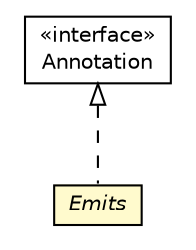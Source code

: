 #!/usr/local/bin/dot
#
# Class diagram 
# Generated by UMLGraph version R5_6-24-gf6e263 (http://www.umlgraph.org/)
#

digraph G {
	edge [fontname="Helvetica",fontsize=10,labelfontname="Helvetica",labelfontsize=10];
	node [fontname="Helvetica",fontsize=10,shape=plaintext];
	nodesep=0.25;
	ranksep=0.5;
	// net.trajano.jetng.apt.Emits
	c28 [label=<<table title="net.trajano.jetng.apt.Emits" border="0" cellborder="1" cellspacing="0" cellpadding="2" port="p" bgcolor="lemonChiffon" href="./Emits.html">
		<tr><td><table border="0" cellspacing="0" cellpadding="1">
<tr><td align="center" balign="center"><font face="Helvetica-Oblique"> Emits </font></td></tr>
		</table></td></tr>
		</table>>, URL="./Emits.html", fontname="Helvetica", fontcolor="black", fontsize=10.0];
	//net.trajano.jetng.apt.Emits implements java.lang.annotation.Annotation
	c33:p -> c28:p [dir=back,arrowtail=empty,style=dashed];
	// java.lang.annotation.Annotation
	c33 [label=<<table title="java.lang.annotation.Annotation" border="0" cellborder="1" cellspacing="0" cellpadding="2" port="p" href="http://java.sun.com/j2se/1.4.2/docs/api/java/lang/annotation/Annotation.html">
		<tr><td><table border="0" cellspacing="0" cellpadding="1">
<tr><td align="center" balign="center"> &#171;interface&#187; </td></tr>
<tr><td align="center" balign="center"> Annotation </td></tr>
		</table></td></tr>
		</table>>, URL="http://java.sun.com/j2se/1.4.2/docs/api/java/lang/annotation/Annotation.html", fontname="Helvetica", fontcolor="black", fontsize=10.0];
}

